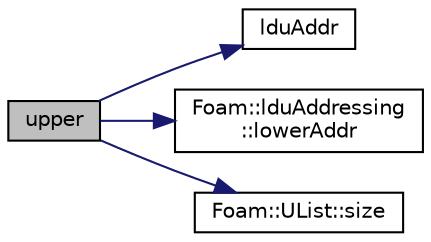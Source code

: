 digraph "upper"
{
  bgcolor="transparent";
  edge [fontname="Helvetica",fontsize="10",labelfontname="Helvetica",labelfontsize="10"];
  node [fontname="Helvetica",fontsize="10",shape=record];
  rankdir="LR";
  Node277 [label="upper",height=0.2,width=0.4,color="black", fillcolor="grey75", style="filled", fontcolor="black"];
  Node277 -> Node278 [color="midnightblue",fontsize="10",style="solid",fontname="Helvetica"];
  Node278 [label="lduAddr",height=0.2,width=0.4,color="black",URL="$a28105.html#a9b4176b96c4c508a072b5c69fb71b861",tooltip="Return the LDU addressing. "];
  Node277 -> Node279 [color="midnightblue",fontsize="10",style="solid",fontname="Helvetica"];
  Node279 [label="Foam::lduAddressing\l::lowerAddr",height=0.2,width=0.4,color="black",URL="$a27897.html#acd71c2321f86cb61103e8d46142d19b3",tooltip="Return lower addressing. "];
  Node277 -> Node280 [color="midnightblue",fontsize="10",style="solid",fontname="Helvetica"];
  Node280 [label="Foam::UList::size",height=0.2,width=0.4,color="black",URL="$a26837.html#a47b3bf30da1eb3ab8076b5fbe00e0494",tooltip="Return the number of elements in the UList. "];
}
